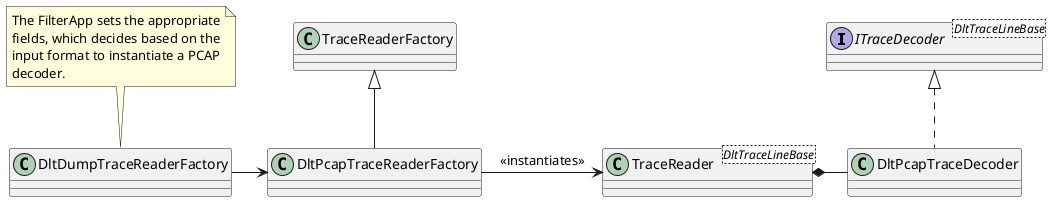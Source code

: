 @startuml DltPcapTraceReaderFactory

interface ITraceDecoder<DltTraceLineBase>
class DltPcapTraceDecoder

DltPcapTraceDecoder .u.|> ITraceDecoder

class TraceReader
class TraceReaderFactory
class DltPcapTraceReaderFactory
class TraceReader<DltTraceLineBase>

TraceReader *-r- DltPcapTraceDecoder

DltPcapTraceReaderFactory -u-|> TraceReaderFactory
DltPcapTraceReaderFactory -r-> TraceReader : <<instantiates>>

class DltDumpTraceReaderFactory
note top
    The FilterApp sets the appropriate
    fields, which decides based on the
    input format to instantiate a PCAP
    decoder.
end note

DltDumpTraceReaderFactory -r-> DltPcapTraceReaderFactory

@enduml